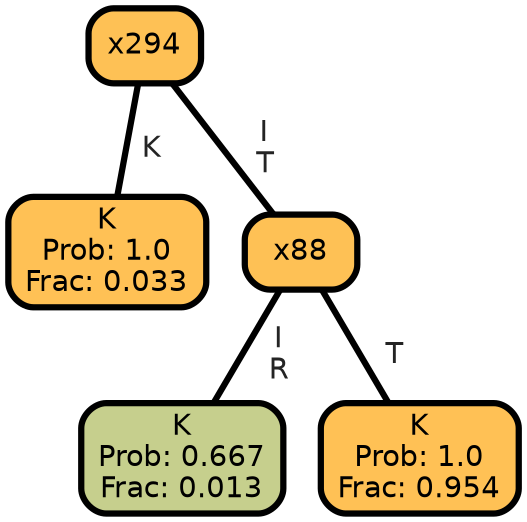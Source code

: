 graph Tree {
node [shape=box, style="filled, rounded",color="black",penwidth="3",fontcolor="black",                 fontname=helvetica] ;
graph [ranksep="0 equally", splines=straight,                 bgcolor=transparent, dpi=200] ;
edge [fontname=helvetica, fontweight=bold,fontcolor=grey14,color=black] ;
0 [label="K
Prob: 1.0
Frac: 0.033", fillcolor="#ffc155"] ;
1 [label="x294", fillcolor="#fec155"] ;
2 [label="K
Prob: 0.667
Frac: 0.013", fillcolor="#c6cf8d"] ;
3 [label="x88", fillcolor="#fec155"] ;
4 [label="K
Prob: 1.0
Frac: 0.954", fillcolor="#ffc155"] ;
1 -- 0 [label=" K",penwidth=3] ;
1 -- 3 [label=" I\n T",penwidth=3] ;
3 -- 2 [label=" I\n R",penwidth=3] ;
3 -- 4 [label=" T",penwidth=3] ;
{rank = same;}}